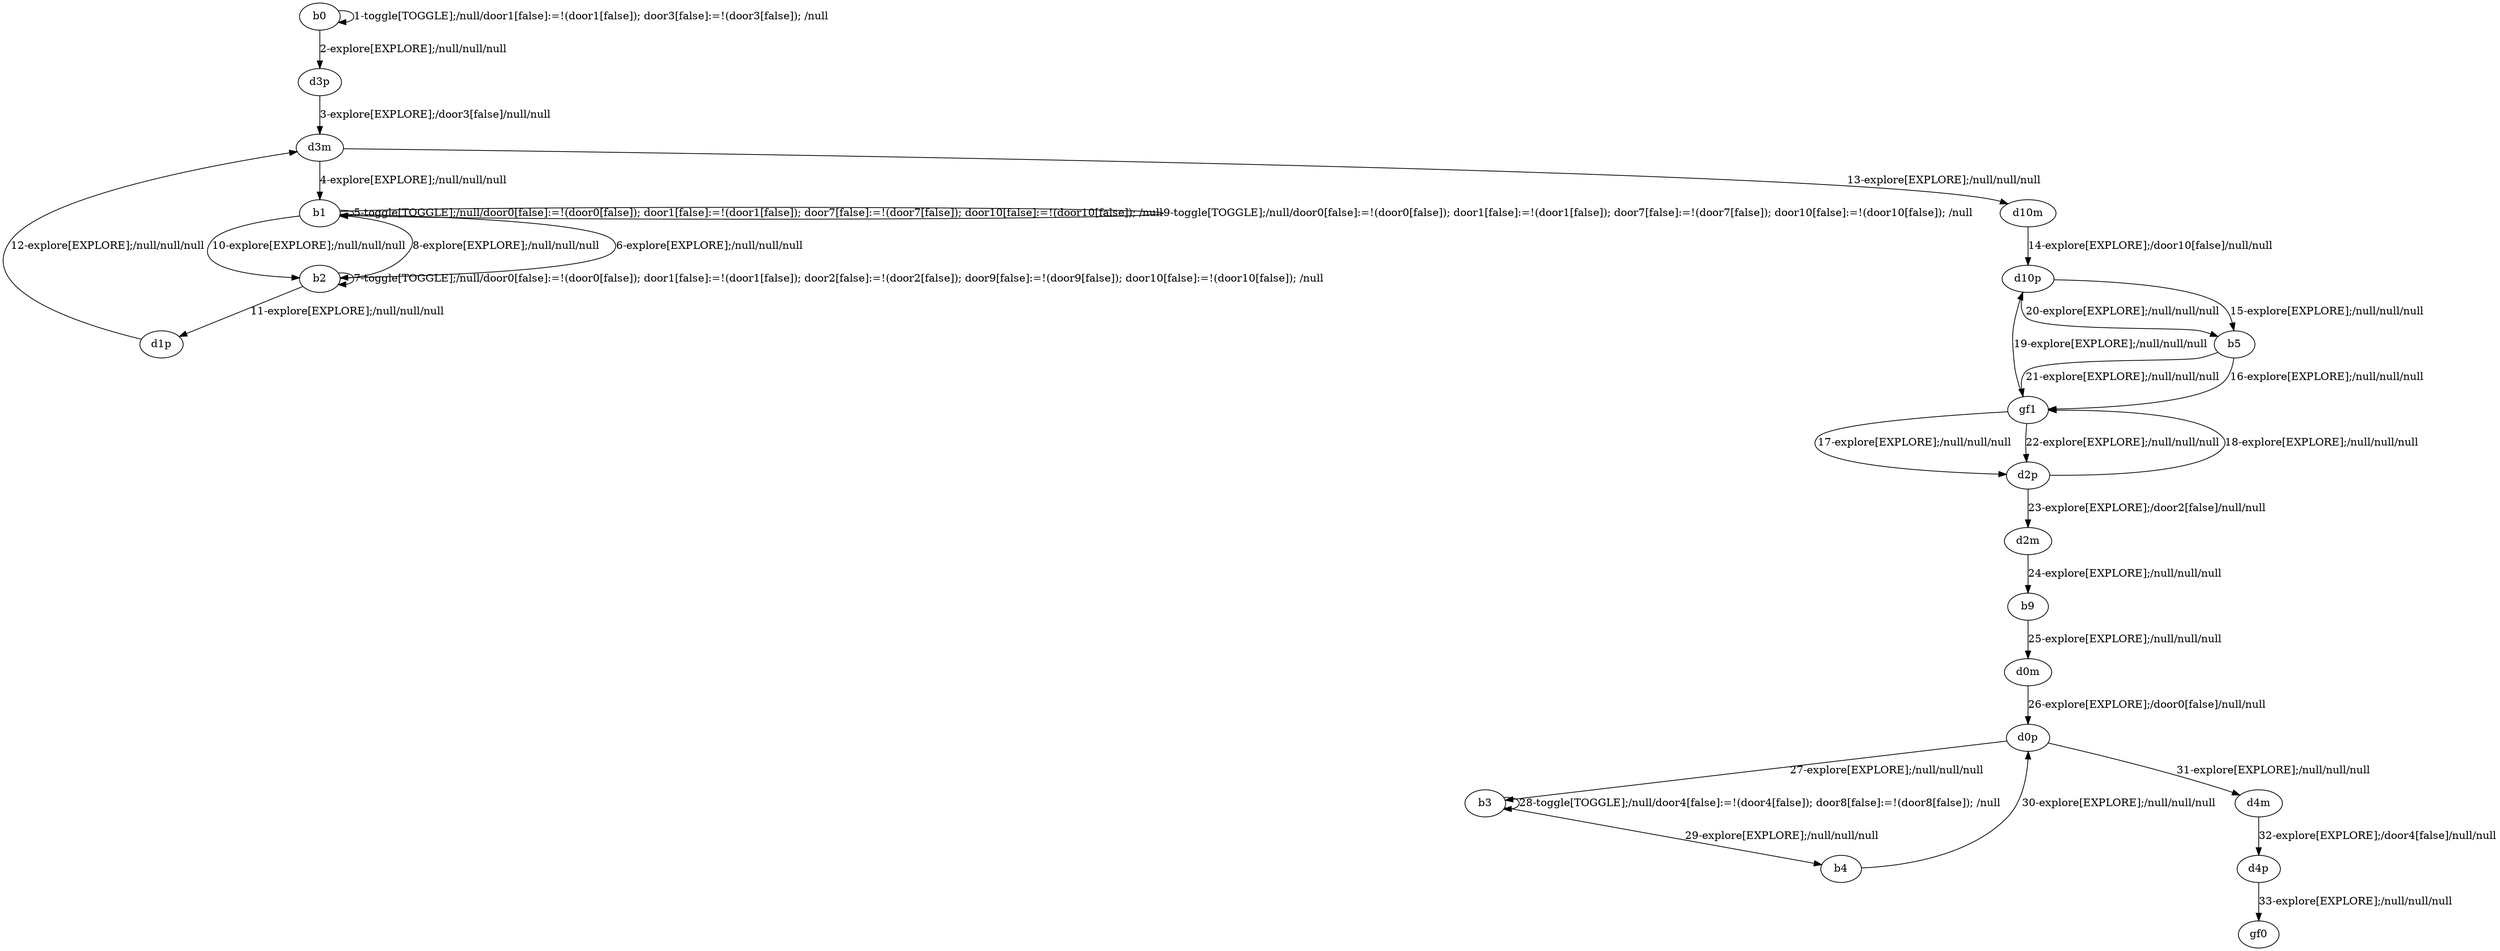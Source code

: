 digraph g {
"b0" -> "b0" [label = "1-toggle[TOGGLE];/null/door1[false]:=!(door1[false]); door3[false]:=!(door3[false]); /null"];
"b0" -> "d3p" [label = "2-explore[EXPLORE];/null/null/null"];
"d3p" -> "d3m" [label = "3-explore[EXPLORE];/door3[false]/null/null"];
"d3m" -> "b1" [label = "4-explore[EXPLORE];/null/null/null"];
"b1" -> "b1" [label = "5-toggle[TOGGLE];/null/door0[false]:=!(door0[false]); door1[false]:=!(door1[false]); door7[false]:=!(door7[false]); door10[false]:=!(door10[false]); /null"];
"b1" -> "b2" [label = "6-explore[EXPLORE];/null/null/null"];
"b2" -> "b2" [label = "7-toggle[TOGGLE];/null/door0[false]:=!(door0[false]); door1[false]:=!(door1[false]); door2[false]:=!(door2[false]); door9[false]:=!(door9[false]); door10[false]:=!(door10[false]); /null"];
"b2" -> "b1" [label = "8-explore[EXPLORE];/null/null/null"];
"b1" -> "b1" [label = "9-toggle[TOGGLE];/null/door0[false]:=!(door0[false]); door1[false]:=!(door1[false]); door7[false]:=!(door7[false]); door10[false]:=!(door10[false]); /null"];
"b1" -> "b2" [label = "10-explore[EXPLORE];/null/null/null"];
"b2" -> "d1p" [label = "11-explore[EXPLORE];/null/null/null"];
"d1p" -> "d3m" [label = "12-explore[EXPLORE];/null/null/null"];
"d3m" -> "d10m" [label = "13-explore[EXPLORE];/null/null/null"];
"d10m" -> "d10p" [label = "14-explore[EXPLORE];/door10[false]/null/null"];
"d10p" -> "b5" [label = "15-explore[EXPLORE];/null/null/null"];
"b5" -> "gf1" [label = "16-explore[EXPLORE];/null/null/null"];
"gf1" -> "d2p" [label = "17-explore[EXPLORE];/null/null/null"];
"d2p" -> "gf1" [label = "18-explore[EXPLORE];/null/null/null"];
"gf1" -> "d10p" [label = "19-explore[EXPLORE];/null/null/null"];
"d10p" -> "b5" [label = "20-explore[EXPLORE];/null/null/null"];
"b5" -> "gf1" [label = "21-explore[EXPLORE];/null/null/null"];
"gf1" -> "d2p" [label = "22-explore[EXPLORE];/null/null/null"];
"d2p" -> "d2m" [label = "23-explore[EXPLORE];/door2[false]/null/null"];
"d2m" -> "b9" [label = "24-explore[EXPLORE];/null/null/null"];
"b9" -> "d0m" [label = "25-explore[EXPLORE];/null/null/null"];
"d0m" -> "d0p" [label = "26-explore[EXPLORE];/door0[false]/null/null"];
"d0p" -> "b3" [label = "27-explore[EXPLORE];/null/null/null"];
"b3" -> "b3" [label = "28-toggle[TOGGLE];/null/door4[false]:=!(door4[false]); door8[false]:=!(door8[false]); /null"];
"b3" -> "b4" [label = "29-explore[EXPLORE];/null/null/null"];
"b4" -> "d0p" [label = "30-explore[EXPLORE];/null/null/null"];
"d0p" -> "d4m" [label = "31-explore[EXPLORE];/null/null/null"];
"d4m" -> "d4p" [label = "32-explore[EXPLORE];/door4[false]/null/null"];
"d4p" -> "gf0" [label = "33-explore[EXPLORE];/null/null/null"];
}